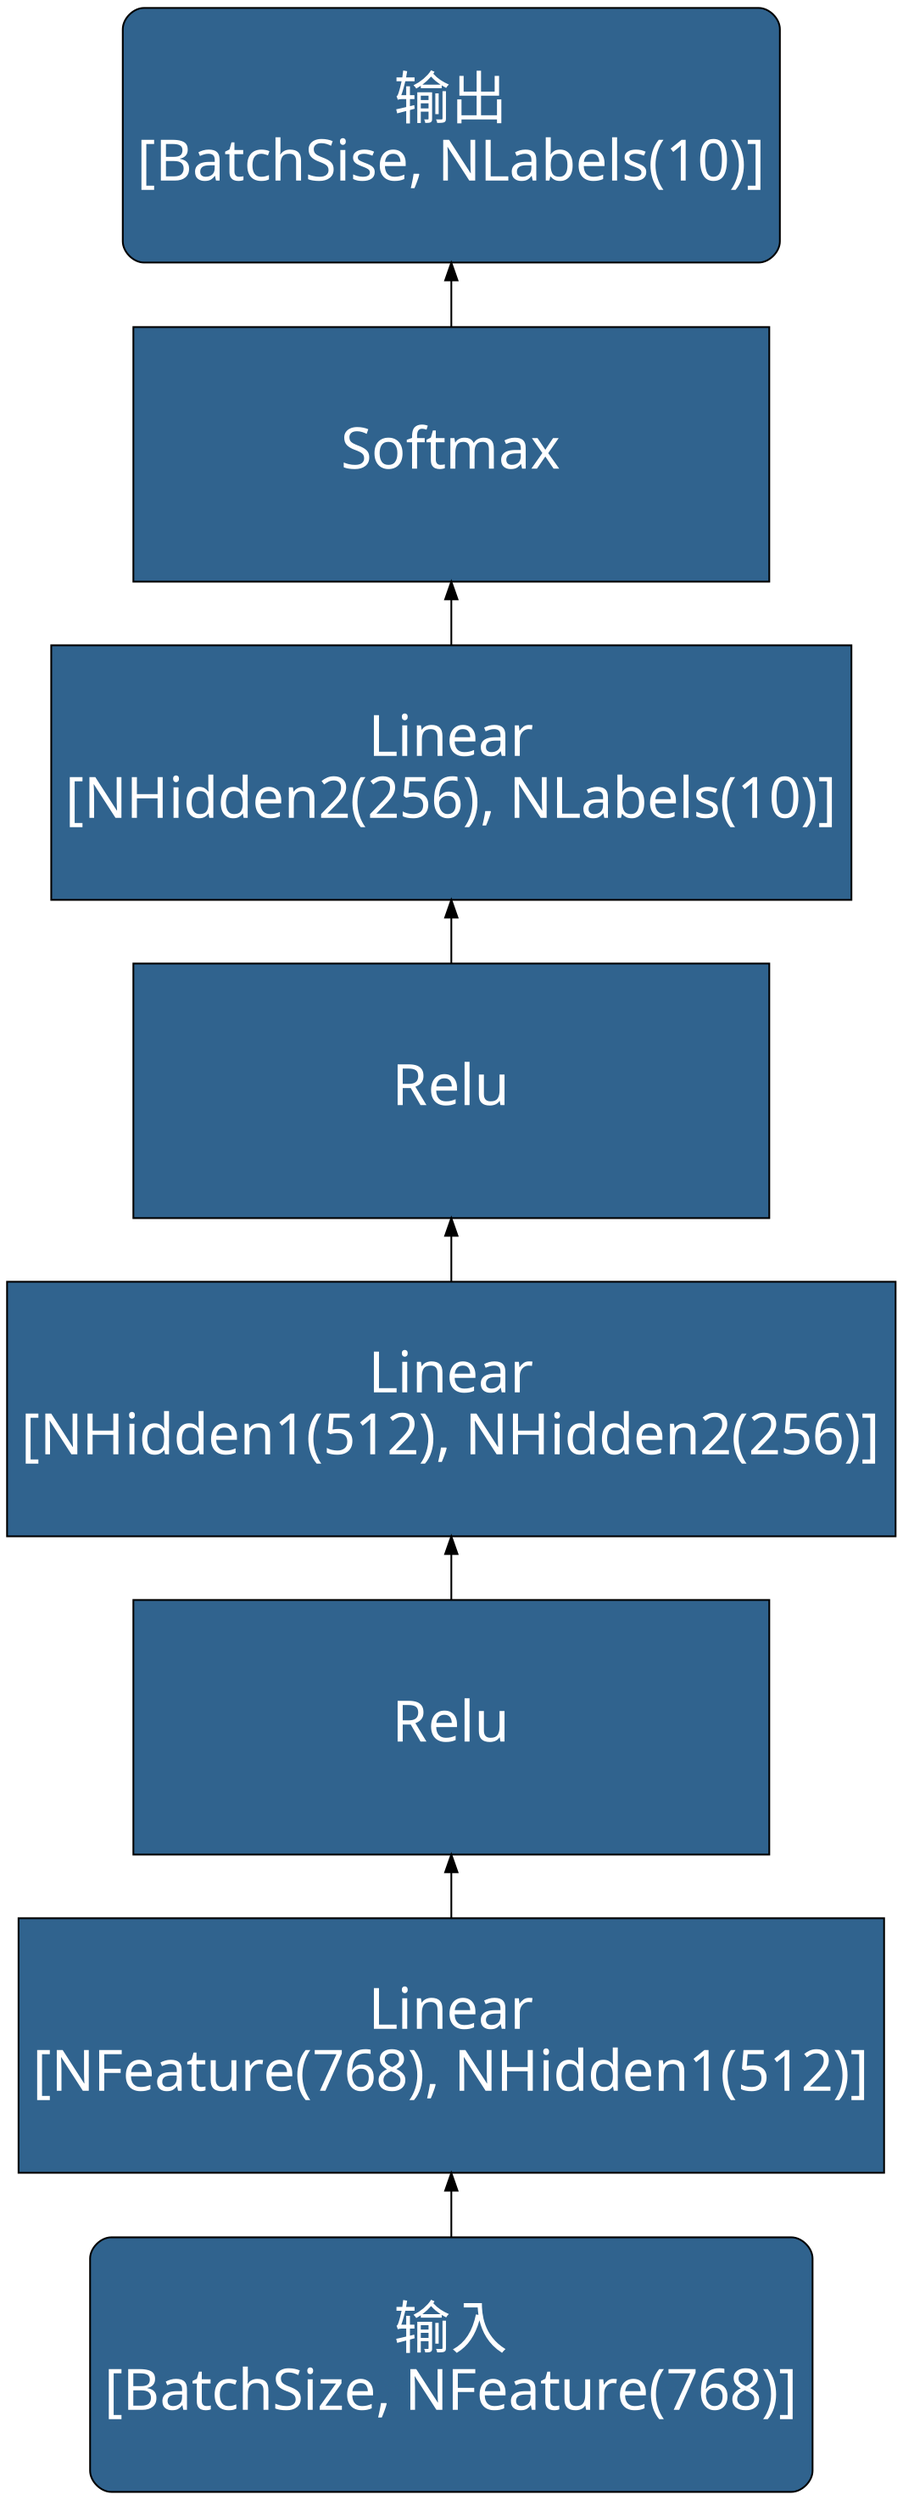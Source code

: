 digraph MLP {
	rankdir=BT
    node [
		style=filled, 
		color=Black
		fontcolor=White, 
		fillcolor="#30638e", 
		fontname="SimHei",
		fontsize=32,
		width=5, height=2,
		shape="box",
	]
	
	
	inp     [label="输入\n[BatchSize, NFeature(768)]", shape="Mrecord"]
	ll1     [label="Linear\n[NFeature(768), NHidden1(512)]"]
    relu1   [label="Relu"]
    ll2     [label="Linear\n[NHidden1(512), NHidden2(256)]"]
    relu2   [label="Relu"]
    ll3     [label="Linear\n[NHidden2(256), NLabels(10)]"]
    softmax [label="Softmax"]
	oup     [label="输出\n[BatchSise, NLabels(10)]", shape="Mrecord"]
	
	inp -> ll1 -> relu1 -> ll2 -> relu2
        -> ll3 -> softmax -> oup
}